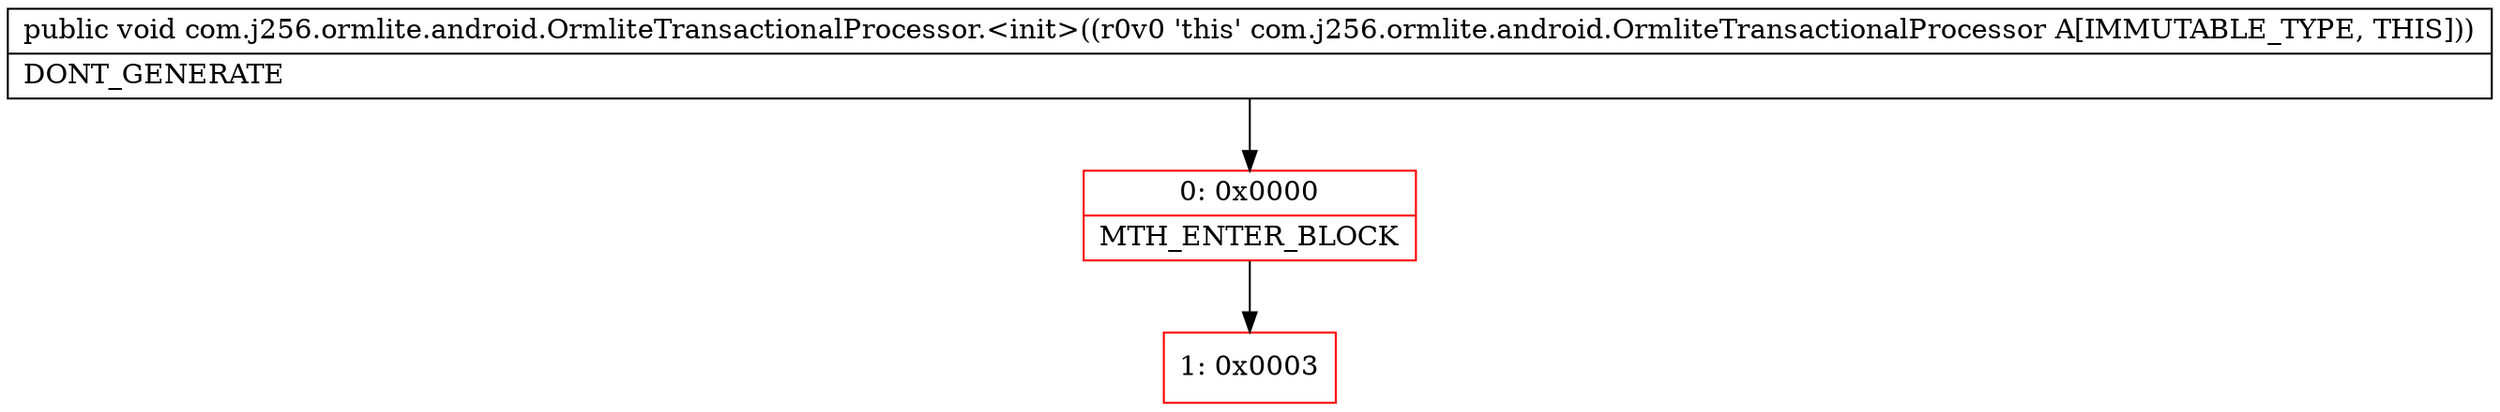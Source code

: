 digraph "CFG forcom.j256.ormlite.android.OrmliteTransactionalProcessor.\<init\>()V" {
subgraph cluster_Region_766840036 {
label = "R(0)";
node [shape=record,color=blue];
}
Node_0 [shape=record,color=red,label="{0\:\ 0x0000|MTH_ENTER_BLOCK\l}"];
Node_1 [shape=record,color=red,label="{1\:\ 0x0003}"];
MethodNode[shape=record,label="{public void com.j256.ormlite.android.OrmliteTransactionalProcessor.\<init\>((r0v0 'this' com.j256.ormlite.android.OrmliteTransactionalProcessor A[IMMUTABLE_TYPE, THIS]))  | DONT_GENERATE\l}"];
MethodNode -> Node_0;
Node_0 -> Node_1;
}

